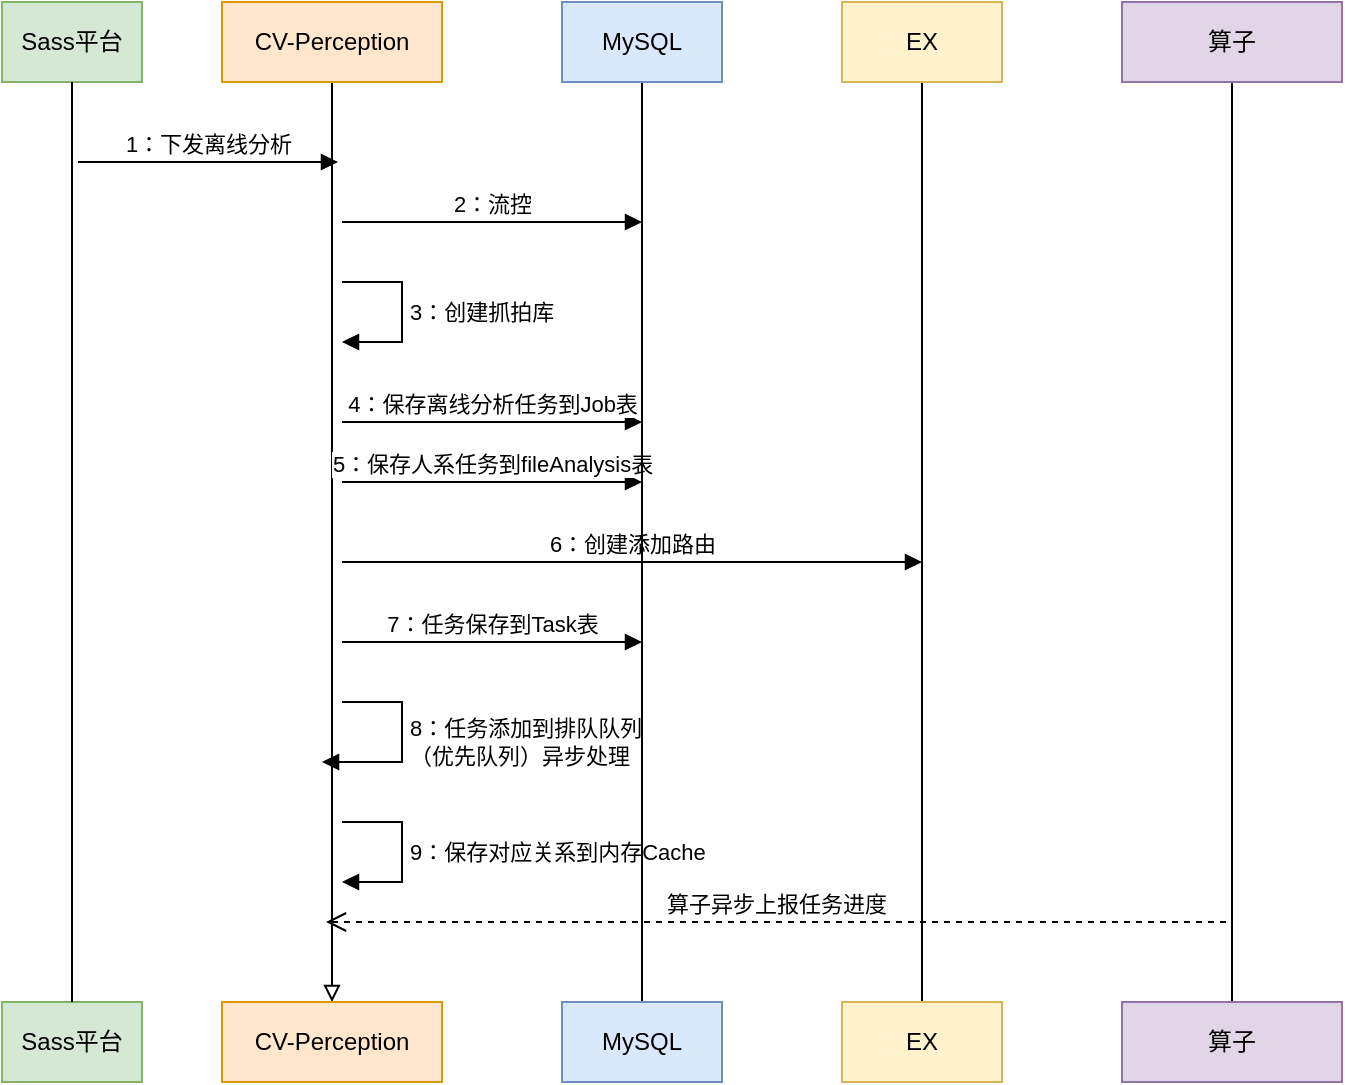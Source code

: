 <mxfile version="24.7.6">
  <diagram name="第 1 页" id="x7mTRP41jd-ZfSfZI1mP">
    <mxGraphModel dx="1147" dy="737" grid="1" gridSize="10" guides="1" tooltips="1" connect="1" arrows="1" fold="1" page="1" pageScale="1" pageWidth="827" pageHeight="1169" math="0" shadow="0">
      <root>
        <mxCell id="0" />
        <mxCell id="1" parent="0" />
        <mxCell id="zETTUj46GUYm4axFhGlS-5" value="" style="group" vertex="1" connectable="0" parent="1">
          <mxGeometry x="60" y="120" width="70" height="540" as="geometry" />
        </mxCell>
        <mxCell id="zETTUj46GUYm4axFhGlS-1" value="Sass平台" style="rounded=0;whiteSpace=wrap;html=1;fillColor=#d5e8d4;strokeColor=#82b366;" vertex="1" parent="zETTUj46GUYm4axFhGlS-5">
          <mxGeometry width="70" height="40" as="geometry" />
        </mxCell>
        <mxCell id="zETTUj46GUYm4axFhGlS-3" value="Sass平台" style="rounded=0;whiteSpace=wrap;html=1;fillColor=#d5e8d4;strokeColor=#82b366;" vertex="1" parent="zETTUj46GUYm4axFhGlS-5">
          <mxGeometry y="500" width="70" height="40" as="geometry" />
        </mxCell>
        <mxCell id="zETTUj46GUYm4axFhGlS-4" style="edgeStyle=orthogonalEdgeStyle;rounded=0;orthogonalLoop=1;jettySize=auto;html=1;exitX=0.5;exitY=1;exitDx=0;exitDy=0;entryX=0.5;entryY=0;entryDx=0;entryDy=0;endArrow=none;endFill=0;" edge="1" parent="zETTUj46GUYm4axFhGlS-5" source="zETTUj46GUYm4axFhGlS-1" target="zETTUj46GUYm4axFhGlS-3">
          <mxGeometry relative="1" as="geometry" />
        </mxCell>
        <mxCell id="zETTUj46GUYm4axFhGlS-20" value="1：下发离线分析" style="html=1;verticalAlign=bottom;endArrow=block;curved=0;rounded=0;" edge="1" parent="zETTUj46GUYm4axFhGlS-5">
          <mxGeometry width="80" relative="1" as="geometry">
            <mxPoint x="38" y="80" as="sourcePoint" />
            <mxPoint x="168" y="80" as="targetPoint" />
          </mxGeometry>
        </mxCell>
        <mxCell id="zETTUj46GUYm4axFhGlS-9" value="" style="group" vertex="1" connectable="0" parent="1">
          <mxGeometry x="170" y="120" width="110" height="540" as="geometry" />
        </mxCell>
        <mxCell id="zETTUj46GUYm4axFhGlS-8" style="edgeStyle=orthogonalEdgeStyle;rounded=0;orthogonalLoop=1;jettySize=auto;html=1;exitX=0.5;exitY=1;exitDx=0;exitDy=0;entryX=0.5;entryY=0;entryDx=0;entryDy=0;endArrow=block;endFill=0;verticalAlign=bottom;curved=0;" edge="1" parent="zETTUj46GUYm4axFhGlS-9" source="zETTUj46GUYm4axFhGlS-6" target="zETTUj46GUYm4axFhGlS-7">
          <mxGeometry relative="1" as="geometry" />
        </mxCell>
        <mxCell id="zETTUj46GUYm4axFhGlS-6" value="CV-Perception" style="rounded=0;whiteSpace=wrap;html=1;fillColor=#ffe6cc;strokeColor=#d79b00;" vertex="1" parent="zETTUj46GUYm4axFhGlS-9">
          <mxGeometry width="110" height="40" as="geometry" />
        </mxCell>
        <mxCell id="zETTUj46GUYm4axFhGlS-7" value="CV-Perception" style="rounded=0;whiteSpace=wrap;html=1;fillColor=#ffe6cc;strokeColor=#d79b00;" vertex="1" parent="zETTUj46GUYm4axFhGlS-9">
          <mxGeometry y="500" width="110" height="40" as="geometry" />
        </mxCell>
        <mxCell id="zETTUj46GUYm4axFhGlS-21" value="2：流控" style="html=1;verticalAlign=bottom;endArrow=block;curved=0;rounded=0;" edge="1" parent="zETTUj46GUYm4axFhGlS-9">
          <mxGeometry width="80" relative="1" as="geometry">
            <mxPoint x="60" y="110" as="sourcePoint" />
            <mxPoint x="210" y="110" as="targetPoint" />
          </mxGeometry>
        </mxCell>
        <mxCell id="zETTUj46GUYm4axFhGlS-23" value="3：创建抓拍库" style="html=1;align=left;spacingLeft=2;endArrow=block;rounded=0;edgeStyle=orthogonalEdgeStyle;curved=0;rounded=0;" edge="1" parent="zETTUj46GUYm4axFhGlS-9">
          <mxGeometry relative="1" as="geometry">
            <mxPoint x="60" y="140" as="sourcePoint" />
            <Array as="points">
              <mxPoint x="90" y="170" />
            </Array>
            <mxPoint x="60" y="170" as="targetPoint" />
          </mxGeometry>
        </mxCell>
        <mxCell id="zETTUj46GUYm4axFhGlS-24" value="4：保存离线分析任务到Job表" style="html=1;verticalAlign=bottom;endArrow=block;curved=0;rounded=0;" edge="1" parent="zETTUj46GUYm4axFhGlS-9">
          <mxGeometry width="80" relative="1" as="geometry">
            <mxPoint x="60" y="210" as="sourcePoint" />
            <mxPoint x="210" y="210" as="targetPoint" />
          </mxGeometry>
        </mxCell>
        <mxCell id="zETTUj46GUYm4axFhGlS-25" value="5：保存人系任务到fileAnalysis表" style="html=1;verticalAlign=bottom;endArrow=block;curved=0;rounded=0;" edge="1" parent="zETTUj46GUYm4axFhGlS-9">
          <mxGeometry width="80" relative="1" as="geometry">
            <mxPoint x="60" y="240" as="sourcePoint" />
            <mxPoint x="210" y="240" as="targetPoint" />
          </mxGeometry>
        </mxCell>
        <mxCell id="zETTUj46GUYm4axFhGlS-26" value="6：创建添加路由" style="html=1;verticalAlign=bottom;endArrow=block;curved=0;rounded=0;" edge="1" parent="zETTUj46GUYm4axFhGlS-9">
          <mxGeometry width="80" relative="1" as="geometry">
            <mxPoint x="60" y="280" as="sourcePoint" />
            <mxPoint x="350" y="280" as="targetPoint" />
          </mxGeometry>
        </mxCell>
        <mxCell id="zETTUj46GUYm4axFhGlS-27" value="7：任务保存到Task表" style="html=1;verticalAlign=bottom;endArrow=block;curved=0;rounded=0;" edge="1" parent="zETTUj46GUYm4axFhGlS-9">
          <mxGeometry width="80" relative="1" as="geometry">
            <mxPoint x="60" y="320" as="sourcePoint" />
            <mxPoint x="210" y="320" as="targetPoint" />
          </mxGeometry>
        </mxCell>
        <mxCell id="zETTUj46GUYm4axFhGlS-29" value="8：任务添加到排队队列&lt;div&gt;（优先队列）异步处理&lt;/div&gt;" style="html=1;align=left;spacingLeft=2;endArrow=block;rounded=0;edgeStyle=orthogonalEdgeStyle;curved=0;rounded=0;" edge="1" parent="zETTUj46GUYm4axFhGlS-9">
          <mxGeometry relative="1" as="geometry">
            <mxPoint x="60" y="350" as="sourcePoint" />
            <Array as="points">
              <mxPoint x="90" y="380" />
            </Array>
            <mxPoint x="50" y="380" as="targetPoint" />
          </mxGeometry>
        </mxCell>
        <mxCell id="zETTUj46GUYm4axFhGlS-35" value="9：保存对应关系到内存Cache" style="html=1;align=left;spacingLeft=2;endArrow=block;rounded=0;edgeStyle=orthogonalEdgeStyle;curved=0;rounded=0;" edge="1" parent="zETTUj46GUYm4axFhGlS-9">
          <mxGeometry relative="1" as="geometry">
            <mxPoint x="60" y="410" as="sourcePoint" />
            <Array as="points">
              <mxPoint x="90" y="440" />
            </Array>
            <mxPoint x="60" y="440" as="targetPoint" />
          </mxGeometry>
        </mxCell>
        <mxCell id="zETTUj46GUYm4axFhGlS-13" value="" style="group" vertex="1" connectable="0" parent="1">
          <mxGeometry x="340" y="120" width="80" height="540" as="geometry" />
        </mxCell>
        <mxCell id="zETTUj46GUYm4axFhGlS-12" style="edgeStyle=orthogonalEdgeStyle;rounded=0;orthogonalLoop=1;jettySize=auto;html=1;exitX=0.5;exitY=1;exitDx=0;exitDy=0;entryX=0.5;entryY=0;entryDx=0;entryDy=0;endArrow=none;endFill=0;" edge="1" parent="zETTUj46GUYm4axFhGlS-13" source="zETTUj46GUYm4axFhGlS-10" target="zETTUj46GUYm4axFhGlS-11">
          <mxGeometry relative="1" as="geometry" />
        </mxCell>
        <mxCell id="zETTUj46GUYm4axFhGlS-10" value="MySQL" style="rounded=0;whiteSpace=wrap;html=1;fillColor=#dae8fc;strokeColor=#6c8ebf;" vertex="1" parent="zETTUj46GUYm4axFhGlS-13">
          <mxGeometry width="80" height="40" as="geometry" />
        </mxCell>
        <mxCell id="zETTUj46GUYm4axFhGlS-11" value="MySQL" style="rounded=0;whiteSpace=wrap;html=1;fillColor=#dae8fc;strokeColor=#6c8ebf;" vertex="1" parent="zETTUj46GUYm4axFhGlS-13">
          <mxGeometry y="500" width="80" height="40" as="geometry" />
        </mxCell>
        <mxCell id="zETTUj46GUYm4axFhGlS-19" value="" style="group" vertex="1" connectable="0" parent="1">
          <mxGeometry x="480" y="120" width="80" height="540" as="geometry" />
        </mxCell>
        <mxCell id="zETTUj46GUYm4axFhGlS-18" style="edgeStyle=orthogonalEdgeStyle;rounded=0;orthogonalLoop=1;jettySize=auto;html=1;exitX=0.5;exitY=1;exitDx=0;exitDy=0;entryX=0.5;entryY=0;entryDx=0;entryDy=0;endArrow=none;endFill=0;" edge="1" parent="zETTUj46GUYm4axFhGlS-19" source="zETTUj46GUYm4axFhGlS-14" target="zETTUj46GUYm4axFhGlS-15">
          <mxGeometry relative="1" as="geometry" />
        </mxCell>
        <mxCell id="zETTUj46GUYm4axFhGlS-14" value="EX" style="rounded=0;whiteSpace=wrap;html=1;fillColor=#fff2cc;strokeColor=#d6b656;" vertex="1" parent="zETTUj46GUYm4axFhGlS-19">
          <mxGeometry width="80" height="40" as="geometry" />
        </mxCell>
        <mxCell id="zETTUj46GUYm4axFhGlS-15" value="EX" style="rounded=0;whiteSpace=wrap;html=1;fillColor=#fff2cc;strokeColor=#d6b656;" vertex="1" parent="zETTUj46GUYm4axFhGlS-19">
          <mxGeometry y="500" width="80" height="40" as="geometry" />
        </mxCell>
        <mxCell id="zETTUj46GUYm4axFhGlS-33" value="" style="group" vertex="1" connectable="0" parent="1">
          <mxGeometry x="620" y="120" width="110" height="540" as="geometry" />
        </mxCell>
        <mxCell id="zETTUj46GUYm4axFhGlS-32" style="edgeStyle=orthogonalEdgeStyle;rounded=0;orthogonalLoop=1;jettySize=auto;html=1;exitX=0.5;exitY=1;exitDx=0;exitDy=0;entryX=0.5;entryY=0;entryDx=0;entryDy=0;endArrow=none;endFill=0;" edge="1" parent="zETTUj46GUYm4axFhGlS-33" source="zETTUj46GUYm4axFhGlS-30" target="zETTUj46GUYm4axFhGlS-31">
          <mxGeometry relative="1" as="geometry" />
        </mxCell>
        <mxCell id="zETTUj46GUYm4axFhGlS-30" value="算子" style="html=1;whiteSpace=wrap;fillColor=#e1d5e7;strokeColor=#9673a6;" vertex="1" parent="zETTUj46GUYm4axFhGlS-33">
          <mxGeometry width="110" height="40" as="geometry" />
        </mxCell>
        <mxCell id="zETTUj46GUYm4axFhGlS-31" value="算子" style="html=1;whiteSpace=wrap;fillColor=#e1d5e7;strokeColor=#9673a6;" vertex="1" parent="zETTUj46GUYm4axFhGlS-33">
          <mxGeometry y="500" width="110" height="40" as="geometry" />
        </mxCell>
        <mxCell id="zETTUj46GUYm4axFhGlS-36" value="算子异步上报任务进度" style="html=1;verticalAlign=bottom;endArrow=open;dashed=1;endSize=8;curved=0;rounded=0;" edge="1" parent="1">
          <mxGeometry relative="1" as="geometry">
            <mxPoint x="672" y="580" as="sourcePoint" />
            <mxPoint x="222" y="580" as="targetPoint" />
          </mxGeometry>
        </mxCell>
      </root>
    </mxGraphModel>
  </diagram>
</mxfile>
